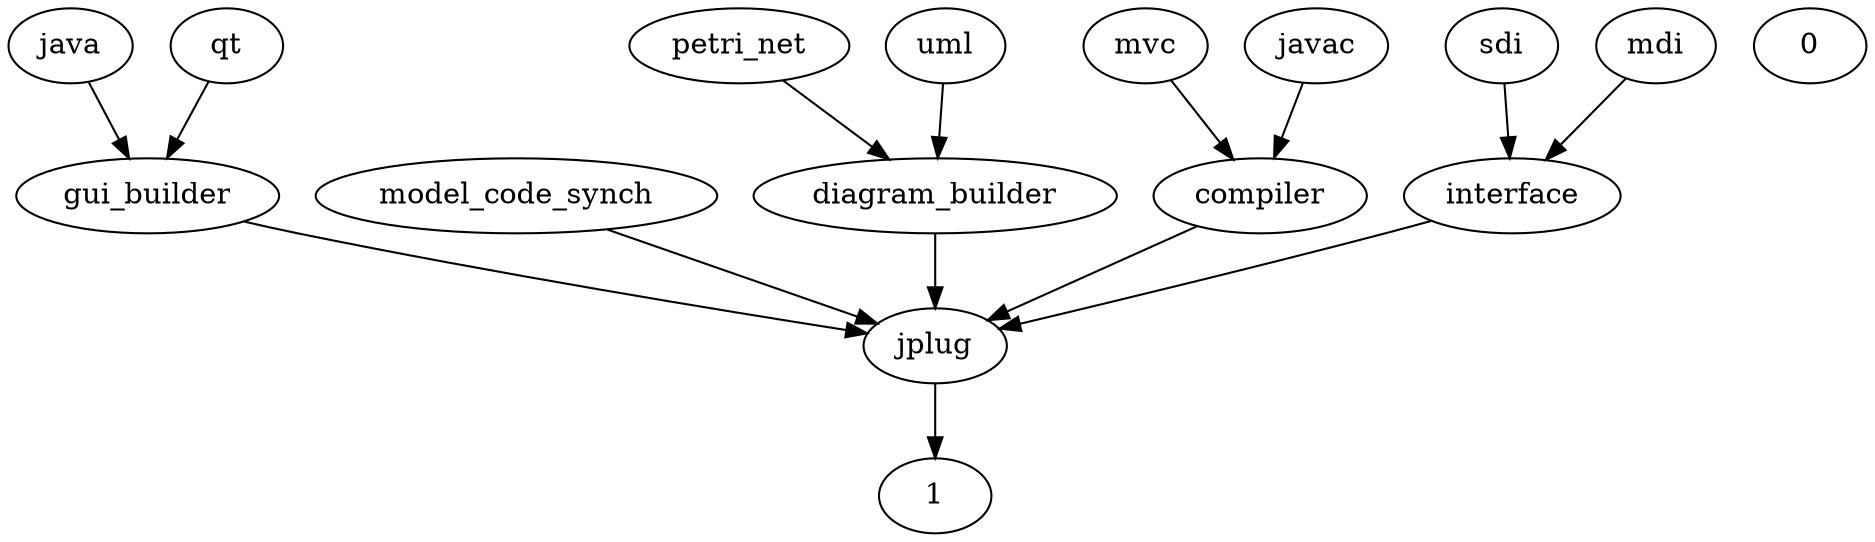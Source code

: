 digraph G {
  java;
  sdi;
  petri_net;
  jplug;
  mdi;
  model_code_synch;
  gui_builder;
  diagram_builder;
  uml;
  qt;
  0;
  mvc;
  javac;
  compiler;
  1;
  interface;
  java -> gui_builder;
  interface -> jplug;
  jplug -> 1;
  petri_net -> diagram_builder;
  javac -> compiler;
  uml -> diagram_builder;
  diagram_builder -> jplug;
  qt -> gui_builder;
  mvc -> compiler;
  mdi -> interface;
  compiler -> jplug;
  sdi -> interface;
  model_code_synch -> jplug;
  gui_builder -> jplug;
}
